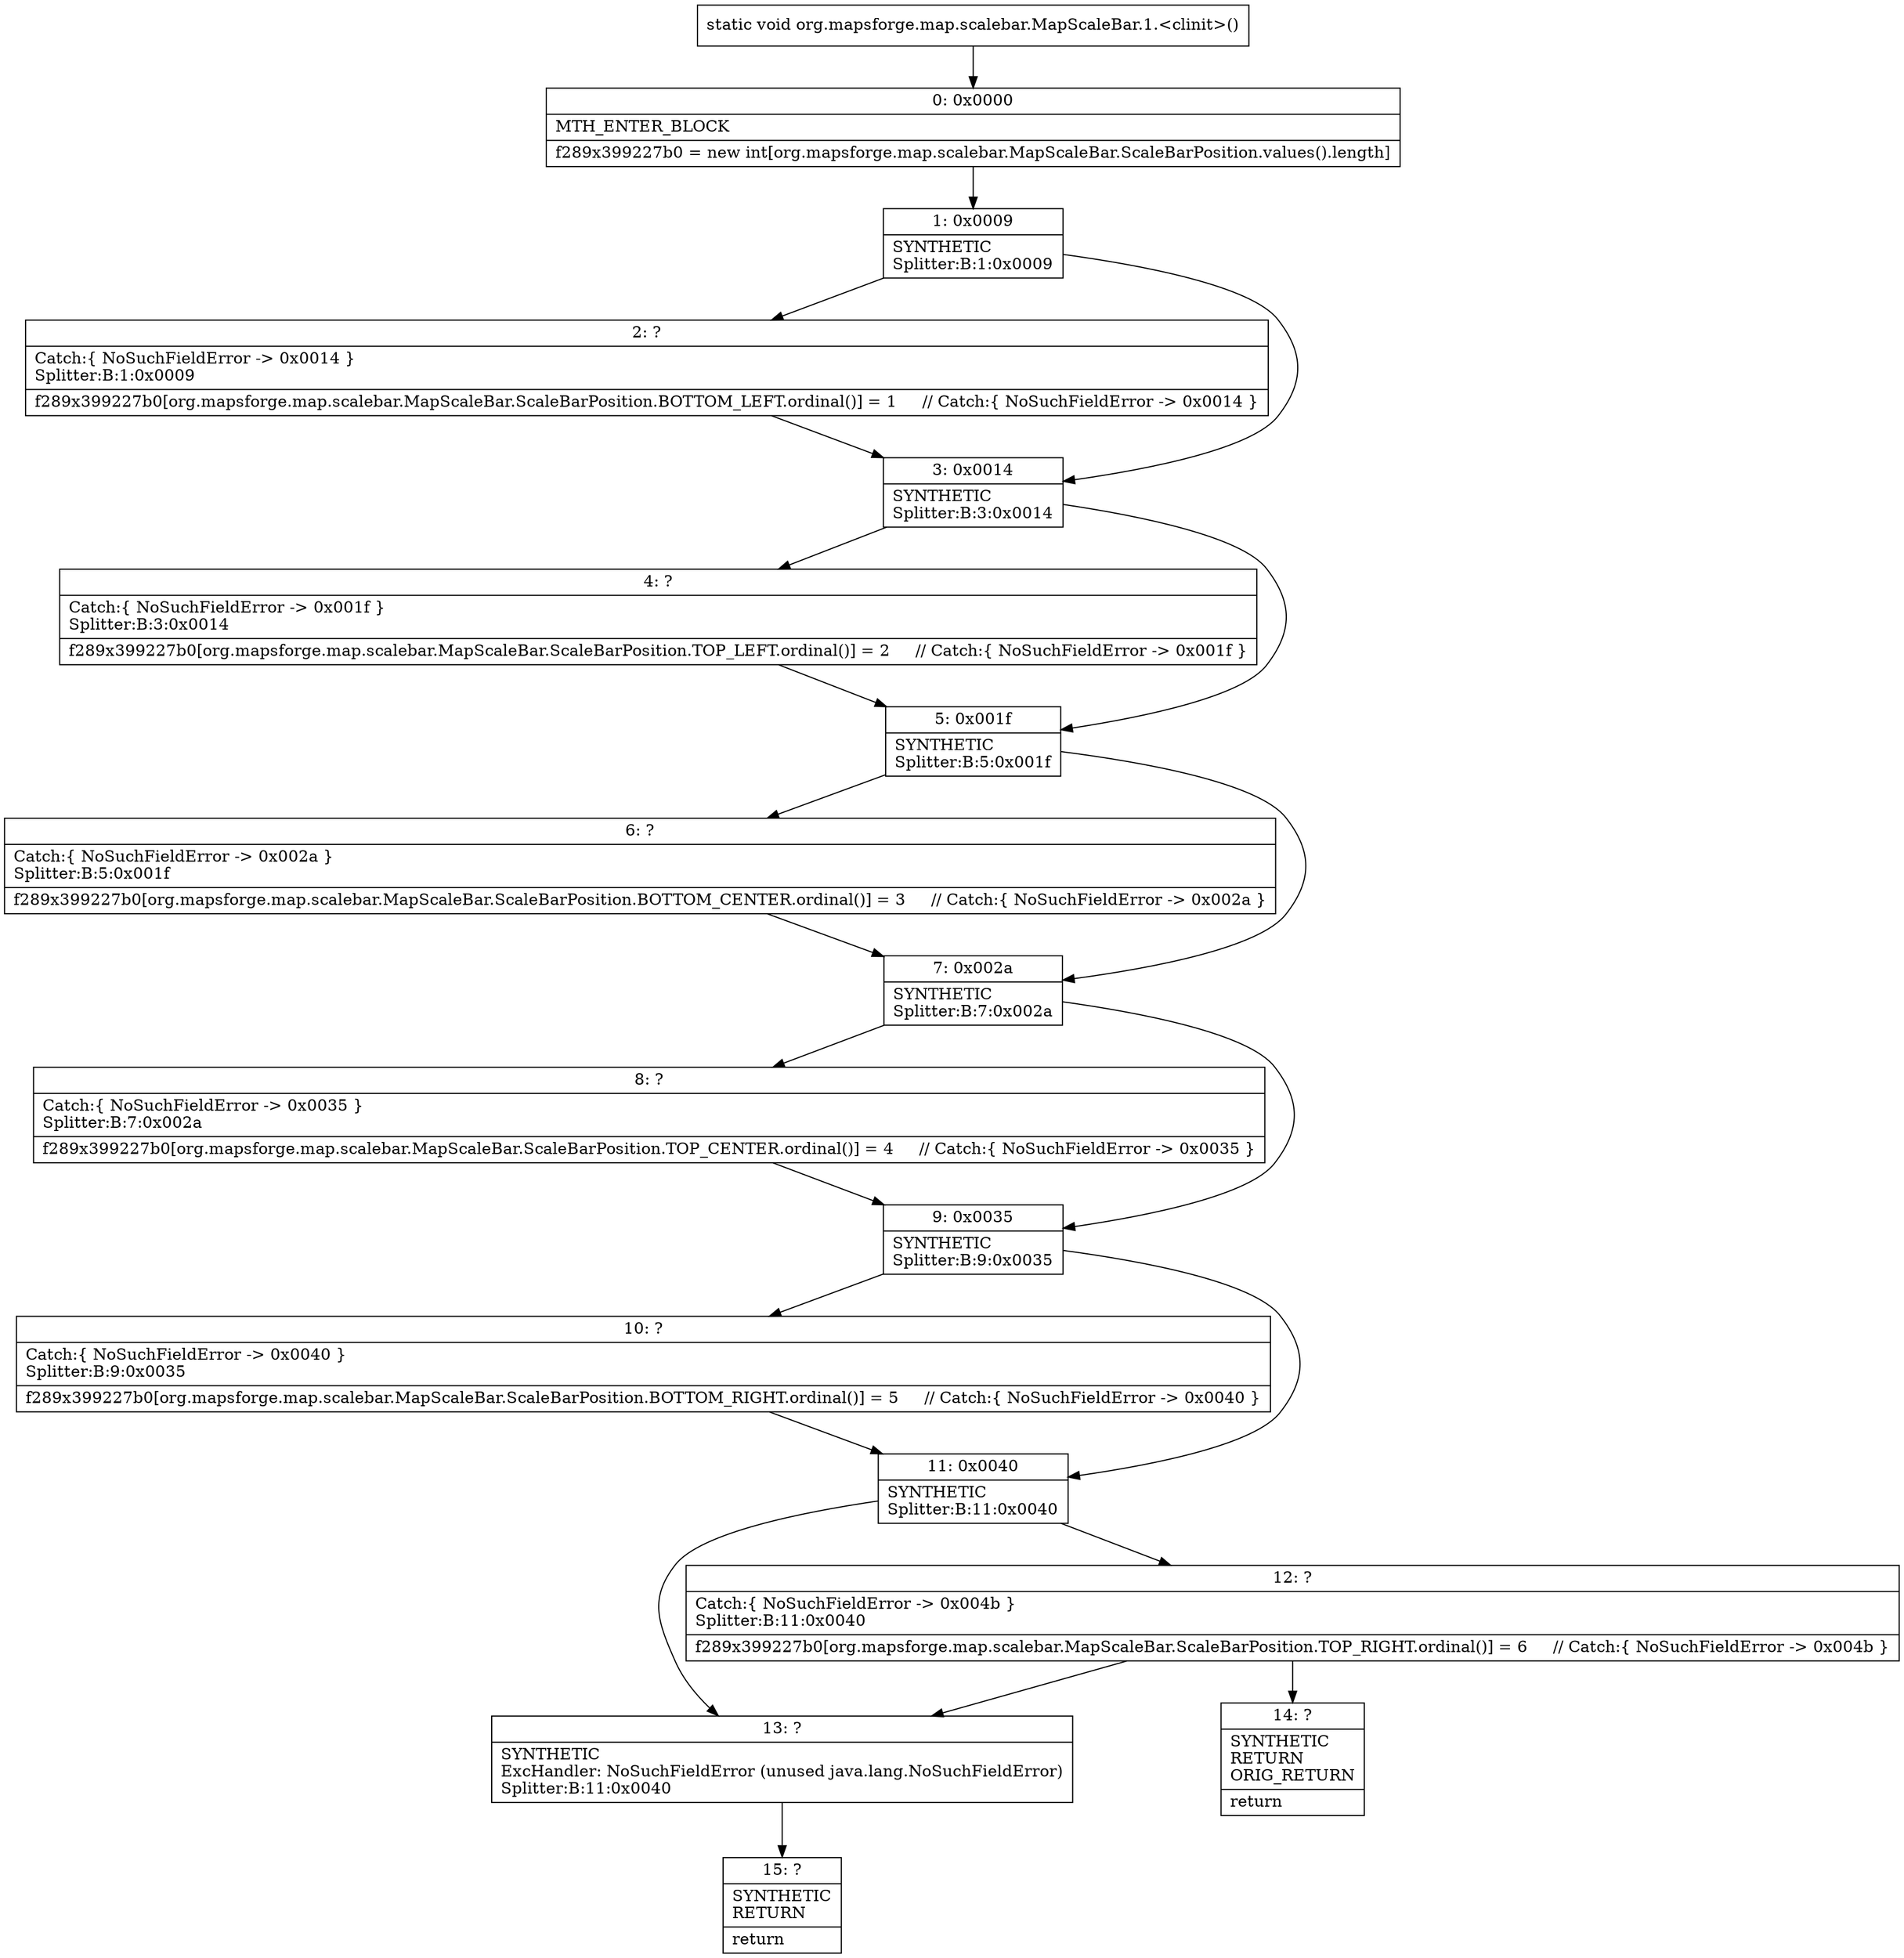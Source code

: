 digraph "CFG fororg.mapsforge.map.scalebar.MapScaleBar.1.\<clinit\>()V" {
Node_0 [shape=record,label="{0\:\ 0x0000|MTH_ENTER_BLOCK\l|f289x399227b0 = new int[org.mapsforge.map.scalebar.MapScaleBar.ScaleBarPosition.values().length]\l}"];
Node_1 [shape=record,label="{1\:\ 0x0009|SYNTHETIC\lSplitter:B:1:0x0009\l}"];
Node_2 [shape=record,label="{2\:\ ?|Catch:\{ NoSuchFieldError \-\> 0x0014 \}\lSplitter:B:1:0x0009\l|f289x399227b0[org.mapsforge.map.scalebar.MapScaleBar.ScaleBarPosition.BOTTOM_LEFT.ordinal()] = 1     \/\/ Catch:\{ NoSuchFieldError \-\> 0x0014 \}\l}"];
Node_3 [shape=record,label="{3\:\ 0x0014|SYNTHETIC\lSplitter:B:3:0x0014\l}"];
Node_4 [shape=record,label="{4\:\ ?|Catch:\{ NoSuchFieldError \-\> 0x001f \}\lSplitter:B:3:0x0014\l|f289x399227b0[org.mapsforge.map.scalebar.MapScaleBar.ScaleBarPosition.TOP_LEFT.ordinal()] = 2     \/\/ Catch:\{ NoSuchFieldError \-\> 0x001f \}\l}"];
Node_5 [shape=record,label="{5\:\ 0x001f|SYNTHETIC\lSplitter:B:5:0x001f\l}"];
Node_6 [shape=record,label="{6\:\ ?|Catch:\{ NoSuchFieldError \-\> 0x002a \}\lSplitter:B:5:0x001f\l|f289x399227b0[org.mapsforge.map.scalebar.MapScaleBar.ScaleBarPosition.BOTTOM_CENTER.ordinal()] = 3     \/\/ Catch:\{ NoSuchFieldError \-\> 0x002a \}\l}"];
Node_7 [shape=record,label="{7\:\ 0x002a|SYNTHETIC\lSplitter:B:7:0x002a\l}"];
Node_8 [shape=record,label="{8\:\ ?|Catch:\{ NoSuchFieldError \-\> 0x0035 \}\lSplitter:B:7:0x002a\l|f289x399227b0[org.mapsforge.map.scalebar.MapScaleBar.ScaleBarPosition.TOP_CENTER.ordinal()] = 4     \/\/ Catch:\{ NoSuchFieldError \-\> 0x0035 \}\l}"];
Node_9 [shape=record,label="{9\:\ 0x0035|SYNTHETIC\lSplitter:B:9:0x0035\l}"];
Node_10 [shape=record,label="{10\:\ ?|Catch:\{ NoSuchFieldError \-\> 0x0040 \}\lSplitter:B:9:0x0035\l|f289x399227b0[org.mapsforge.map.scalebar.MapScaleBar.ScaleBarPosition.BOTTOM_RIGHT.ordinal()] = 5     \/\/ Catch:\{ NoSuchFieldError \-\> 0x0040 \}\l}"];
Node_11 [shape=record,label="{11\:\ 0x0040|SYNTHETIC\lSplitter:B:11:0x0040\l}"];
Node_12 [shape=record,label="{12\:\ ?|Catch:\{ NoSuchFieldError \-\> 0x004b \}\lSplitter:B:11:0x0040\l|f289x399227b0[org.mapsforge.map.scalebar.MapScaleBar.ScaleBarPosition.TOP_RIGHT.ordinal()] = 6     \/\/ Catch:\{ NoSuchFieldError \-\> 0x004b \}\l}"];
Node_13 [shape=record,label="{13\:\ ?|SYNTHETIC\lExcHandler: NoSuchFieldError (unused java.lang.NoSuchFieldError)\lSplitter:B:11:0x0040\l}"];
Node_14 [shape=record,label="{14\:\ ?|SYNTHETIC\lRETURN\lORIG_RETURN\l|return\l}"];
Node_15 [shape=record,label="{15\:\ ?|SYNTHETIC\lRETURN\l|return\l}"];
MethodNode[shape=record,label="{static void org.mapsforge.map.scalebar.MapScaleBar.1.\<clinit\>() }"];
MethodNode -> Node_0;
Node_0 -> Node_1;
Node_1 -> Node_2;
Node_1 -> Node_3;
Node_2 -> Node_3;
Node_3 -> Node_4;
Node_3 -> Node_5;
Node_4 -> Node_5;
Node_5 -> Node_6;
Node_5 -> Node_7;
Node_6 -> Node_7;
Node_7 -> Node_8;
Node_7 -> Node_9;
Node_8 -> Node_9;
Node_9 -> Node_10;
Node_9 -> Node_11;
Node_10 -> Node_11;
Node_11 -> Node_12;
Node_11 -> Node_13;
Node_12 -> Node_13;
Node_12 -> Node_14;
Node_13 -> Node_15;
}

